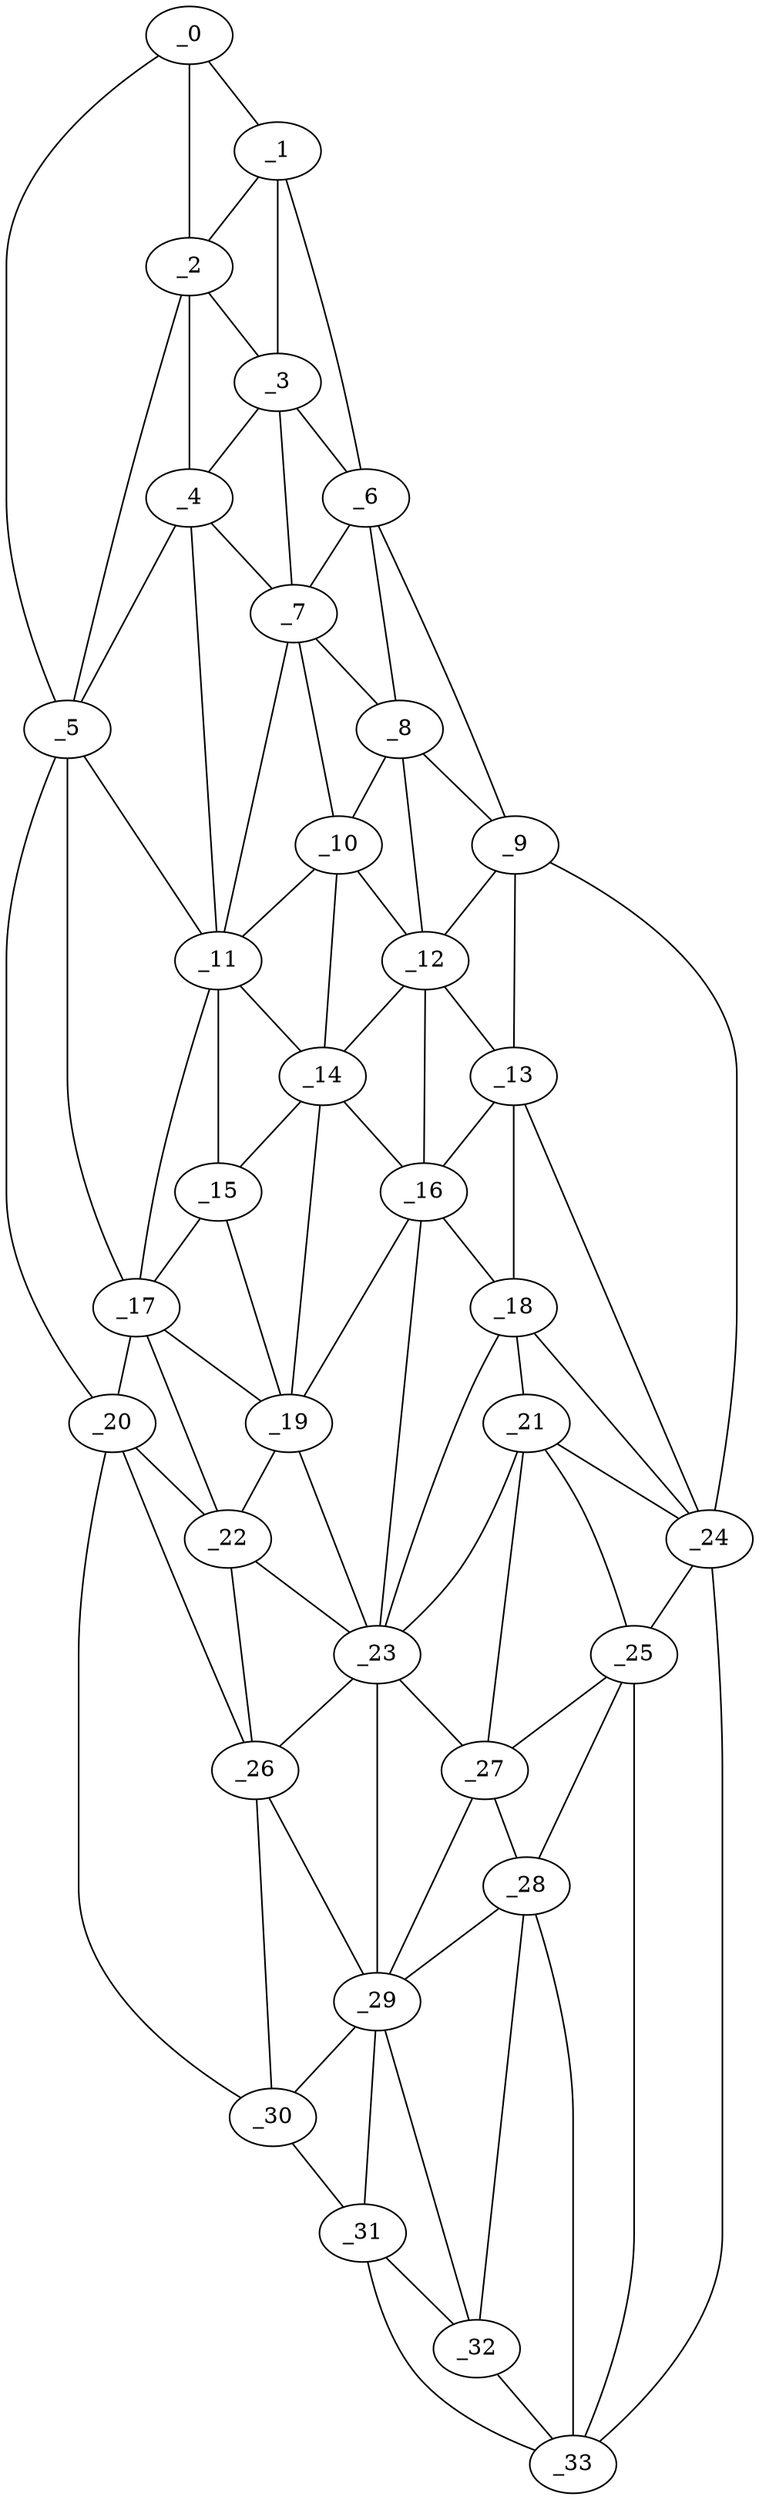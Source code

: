 graph "obj100__330.gxl" {
	_0	 [x=15,
		y=82];
	_1	 [x=16,
		y=76];
	_0 -- _1	 [valence=1];
	_2	 [x=22,
		y=83];
	_0 -- _2	 [valence=2];
	_5	 [x=37,
		y=87];
	_0 -- _5	 [valence=1];
	_1 -- _2	 [valence=2];
	_3	 [x=27,
		y=71];
	_1 -- _3	 [valence=2];
	_6	 [x=43,
		y=48];
	_1 -- _6	 [valence=1];
	_2 -- _3	 [valence=1];
	_4	 [x=35,
		y=78];
	_2 -- _4	 [valence=2];
	_2 -- _5	 [valence=2];
	_3 -- _4	 [valence=2];
	_3 -- _6	 [valence=2];
	_7	 [x=43,
		y=59];
	_3 -- _7	 [valence=2];
	_4 -- _5	 [valence=2];
	_4 -- _7	 [valence=2];
	_11	 [x=63,
		y=64];
	_4 -- _11	 [valence=1];
	_5 -- _11	 [valence=2];
	_17	 [x=83,
		y=80];
	_5 -- _17	 [valence=2];
	_20	 [x=90,
		y=80];
	_5 -- _20	 [valence=1];
	_6 -- _7	 [valence=2];
	_8	 [x=52,
		y=47];
	_6 -- _8	 [valence=1];
	_9	 [x=61,
		y=34];
	_6 -- _9	 [valence=1];
	_7 -- _8	 [valence=2];
	_10	 [x=61,
		y=60];
	_7 -- _10	 [valence=2];
	_7 -- _11	 [valence=2];
	_8 -- _9	 [valence=2];
	_8 -- _10	 [valence=1];
	_12	 [x=64,
		y=50];
	_8 -- _12	 [valence=1];
	_9 -- _12	 [valence=2];
	_13	 [x=77,
		y=37];
	_9 -- _13	 [valence=2];
	_24	 [x=101,
		y=25];
	_9 -- _24	 [valence=1];
	_10 -- _11	 [valence=1];
	_10 -- _12	 [valence=2];
	_14	 [x=77,
		y=57];
	_10 -- _14	 [valence=1];
	_11 -- _14	 [valence=2];
	_15	 [x=77,
		y=62];
	_11 -- _15	 [valence=2];
	_11 -- _17	 [valence=1];
	_12 -- _13	 [valence=2];
	_12 -- _14	 [valence=1];
	_16	 [x=79,
		y=52];
	_12 -- _16	 [valence=2];
	_13 -- _16	 [valence=1];
	_18	 [x=87,
		y=35];
	_13 -- _18	 [valence=2];
	_13 -- _24	 [valence=2];
	_14 -- _15	 [valence=2];
	_14 -- _16	 [valence=1];
	_19	 [x=89,
		y=67];
	_14 -- _19	 [valence=1];
	_15 -- _17	 [valence=2];
	_15 -- _19	 [valence=2];
	_16 -- _18	 [valence=1];
	_16 -- _19	 [valence=2];
	_23	 [x=98,
		y=57];
	_16 -- _23	 [valence=1];
	_17 -- _19	 [valence=1];
	_17 -- _20	 [valence=1];
	_22	 [x=92,
		y=72];
	_17 -- _22	 [valence=1];
	_21	 [x=92,
		y=34];
	_18 -- _21	 [valence=2];
	_18 -- _23	 [valence=2];
	_18 -- _24	 [valence=2];
	_19 -- _22	 [valence=2];
	_19 -- _23	 [valence=2];
	_20 -- _22	 [valence=1];
	_26	 [x=105,
		y=70];
	_20 -- _26	 [valence=2];
	_30	 [x=114,
		y=74];
	_20 -- _30	 [valence=1];
	_21 -- _23	 [valence=2];
	_21 -- _24	 [valence=2];
	_25	 [x=101,
		y=32];
	_21 -- _25	 [valence=1];
	_27	 [x=106,
		y=52];
	_21 -- _27	 [valence=2];
	_22 -- _23	 [valence=1];
	_22 -- _26	 [valence=2];
	_23 -- _26	 [valence=2];
	_23 -- _27	 [valence=2];
	_29	 [x=114,
		y=61];
	_23 -- _29	 [valence=2];
	_24 -- _25	 [valence=2];
	_33	 [x=125,
		y=38];
	_24 -- _33	 [valence=1];
	_25 -- _27	 [valence=2];
	_28	 [x=111,
		y=51];
	_25 -- _28	 [valence=1];
	_25 -- _33	 [valence=1];
	_26 -- _29	 [valence=2];
	_26 -- _30	 [valence=1];
	_27 -- _28	 [valence=1];
	_27 -- _29	 [valence=2];
	_28 -- _29	 [valence=2];
	_32	 [x=122,
		y=58];
	_28 -- _32	 [valence=1];
	_28 -- _33	 [valence=2];
	_29 -- _30	 [valence=1];
	_31	 [x=121,
		y=68];
	_29 -- _31	 [valence=2];
	_29 -- _32	 [valence=2];
	_30 -- _31	 [valence=1];
	_31 -- _32	 [valence=2];
	_31 -- _33	 [valence=1];
	_32 -- _33	 [valence=1];
}
